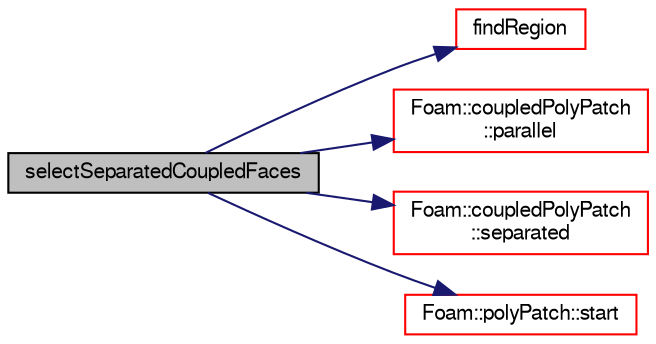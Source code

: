 digraph "selectSeparatedCoupledFaces"
{
  bgcolor="transparent";
  edge [fontname="FreeSans",fontsize="10",labelfontname="FreeSans",labelfontsize="10"];
  node [fontname="FreeSans",fontsize="10",shape=record];
  rankdir="LR";
  Node10360 [label="selectSeparatedCoupledFaces",height=0.2,width=0.4,color="black", fillcolor="grey75", style="filled", fontcolor="black"];
  Node10360 -> Node10361 [color="midnightblue",fontsize="10",style="solid",fontname="FreeSans"];
  Node10361 [label="findRegion",height=0.2,width=0.4,color="red",URL="$a24662.html#ab31250156b2966c21c7dca3eb1dee42f",tooltip="Find region point is in. Uses optional perturbation to re-test. "];
  Node10360 -> Node10888 [color="midnightblue",fontsize="10",style="solid",fontname="FreeSans"];
  Node10888 [label="Foam::coupledPolyPatch\l::parallel",height=0.2,width=0.4,color="red",URL="$a27426.html#a6f2ad23016ecf05385032d2ea2fea27d",tooltip="Are the cyclic planes parallel. "];
  Node10360 -> Node10889 [color="midnightblue",fontsize="10",style="solid",fontname="FreeSans"];
  Node10889 [label="Foam::coupledPolyPatch\l::separated",height=0.2,width=0.4,color="red",URL="$a27426.html#a6b412b0f0250badc8106cec72d6b875c",tooltip="Are the planes separated. "];
  Node10360 -> Node10486 [color="midnightblue",fontsize="10",style="solid",fontname="FreeSans"];
  Node10486 [label="Foam::polyPatch::start",height=0.2,width=0.4,color="red",URL="$a27478.html#a6bfd3e3abb11e98bdb4b98671cec1234",tooltip="Return start label of this patch in the polyMesh face list. "];
}
